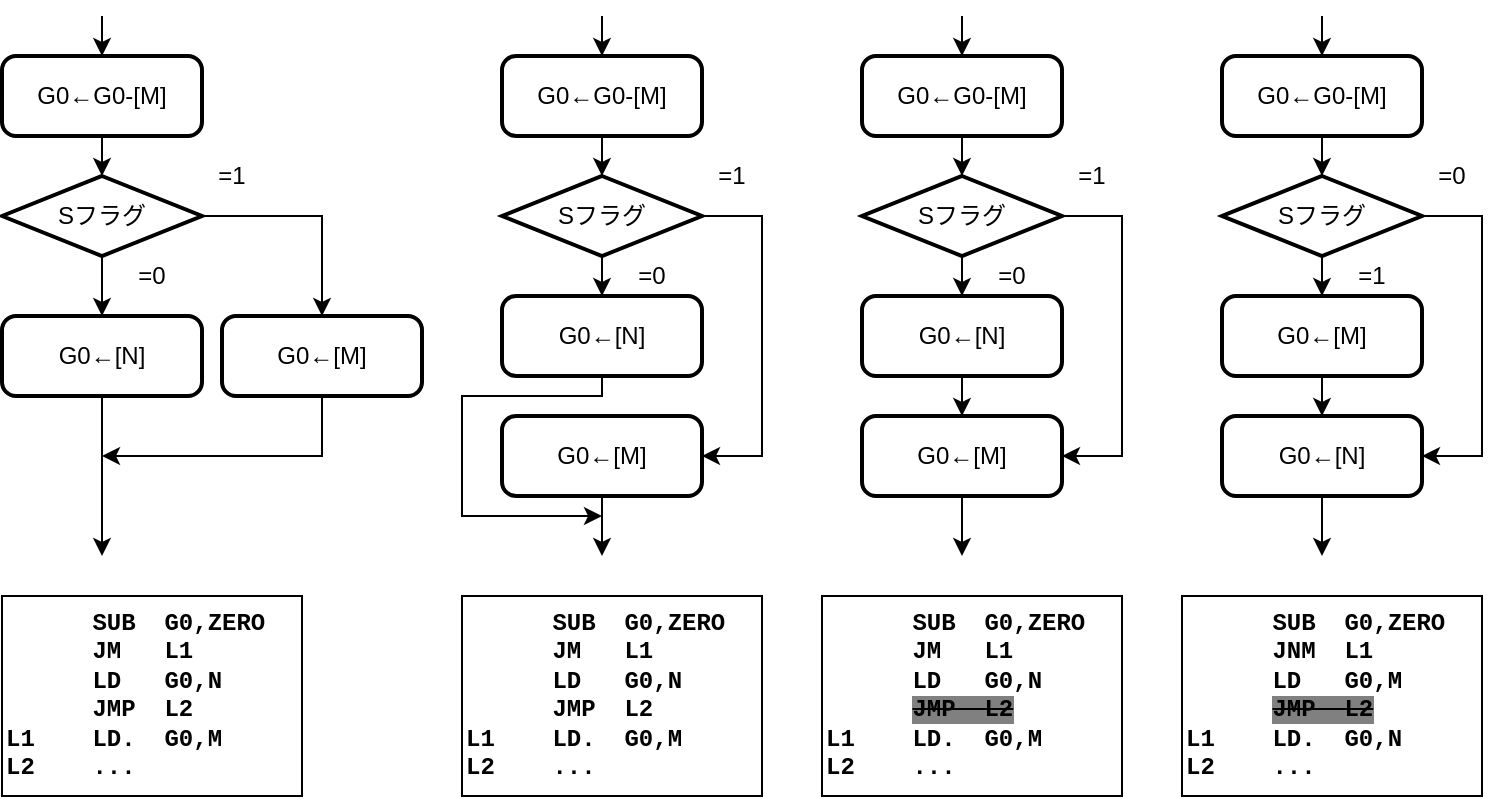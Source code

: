 <mxfile version="20.3.0" type="device"><diagram id="C5RBs43oDa-KdzZeNtuy" name="Page-1"><mxGraphModel dx="1113" dy="791" grid="1" gridSize="10" guides="1" tooltips="1" connect="1" arrows="1" fold="1" page="1" pageScale="1" pageWidth="827" pageHeight="1169" math="0" shadow="0"><root><mxCell id="WIyWlLk6GJQsqaUBKTNV-0"/><mxCell id="WIyWlLk6GJQsqaUBKTNV-1" parent="WIyWlLk6GJQsqaUBKTNV-0"/><mxCell id="MC4fbMigZgP5dmmeTEU0-8" style="edgeStyle=orthogonalEdgeStyle;rounded=0;orthogonalLoop=1;jettySize=auto;html=1;exitX=0.5;exitY=1;exitDx=0;exitDy=0;" parent="WIyWlLk6GJQsqaUBKTNV-1" source="MC4fbMigZgP5dmmeTEU0-0" edge="1"><mxGeometry relative="1" as="geometry"><mxPoint x="520" y="420" as="targetPoint"/></mxGeometry></mxCell><mxCell id="MC4fbMigZgP5dmmeTEU0-0" value="G0←[M]" style="rounded=1;whiteSpace=wrap;html=1;absoluteArcSize=1;arcSize=14;strokeWidth=2;" parent="WIyWlLk6GJQsqaUBKTNV-1" vertex="1"><mxGeometry x="470" y="350" width="100" height="40" as="geometry"/></mxCell><mxCell id="MC4fbMigZgP5dmmeTEU0-5" style="edgeStyle=orthogonalEdgeStyle;rounded=0;orthogonalLoop=1;jettySize=auto;html=1;exitX=0.5;exitY=1;exitDx=0;exitDy=0;exitPerimeter=0;entryX=0.5;entryY=0;entryDx=0;entryDy=0;" parent="WIyWlLk6GJQsqaUBKTNV-1" source="MC4fbMigZgP5dmmeTEU0-1" target="MC4fbMigZgP5dmmeTEU0-2" edge="1"><mxGeometry relative="1" as="geometry"/></mxCell><mxCell id="MC4fbMigZgP5dmmeTEU0-7" style="edgeStyle=orthogonalEdgeStyle;rounded=0;orthogonalLoop=1;jettySize=auto;html=1;exitX=1;exitY=0.5;exitDx=0;exitDy=0;exitPerimeter=0;entryX=1;entryY=0.5;entryDx=0;entryDy=0;" parent="WIyWlLk6GJQsqaUBKTNV-1" source="MC4fbMigZgP5dmmeTEU0-1" target="MC4fbMigZgP5dmmeTEU0-0" edge="1"><mxGeometry relative="1" as="geometry"><Array as="points"><mxPoint x="600" y="250"/><mxPoint x="600" y="370"/></Array></mxGeometry></mxCell><mxCell id="MC4fbMigZgP5dmmeTEU0-9" style="edgeStyle=orthogonalEdgeStyle;rounded=0;orthogonalLoop=1;jettySize=auto;html=1;exitX=0.5;exitY=0;exitDx=0;exitDy=0;exitPerimeter=0;endArrow=none;endFill=0;startArrow=classic;startFill=1;" parent="WIyWlLk6GJQsqaUBKTNV-1" source="MC4fbMigZgP5dmmeTEU0-1" edge="1"><mxGeometry relative="1" as="geometry"><mxPoint x="520" y="210" as="targetPoint"/></mxGeometry></mxCell><mxCell id="MC4fbMigZgP5dmmeTEU0-1" value="Sフラグ" style="strokeWidth=2;html=1;shape=mxgraph.flowchart.decision;whiteSpace=wrap;" parent="WIyWlLk6GJQsqaUBKTNV-1" vertex="1"><mxGeometry x="470" y="230" width="100" height="40" as="geometry"/></mxCell><mxCell id="MC4fbMigZgP5dmmeTEU0-6" style="edgeStyle=orthogonalEdgeStyle;rounded=0;orthogonalLoop=1;jettySize=auto;html=1;exitX=0.5;exitY=1;exitDx=0;exitDy=0;entryX=0.5;entryY=0;entryDx=0;entryDy=0;" parent="WIyWlLk6GJQsqaUBKTNV-1" source="MC4fbMigZgP5dmmeTEU0-2" target="MC4fbMigZgP5dmmeTEU0-0" edge="1"><mxGeometry relative="1" as="geometry"/></mxCell><mxCell id="MC4fbMigZgP5dmmeTEU0-2" value="G0←[N]" style="rounded=1;whiteSpace=wrap;html=1;absoluteArcSize=1;arcSize=14;strokeWidth=2;" parent="WIyWlLk6GJQsqaUBKTNV-1" vertex="1"><mxGeometry x="470" y="290" width="100" height="40" as="geometry"/></mxCell><mxCell id="MC4fbMigZgP5dmmeTEU0-3" value="=1" style="text;html=1;strokeColor=none;fillColor=none;align=center;verticalAlign=middle;whiteSpace=wrap;rounded=0;" parent="WIyWlLk6GJQsqaUBKTNV-1" vertex="1"><mxGeometry x="570" y="220" width="30" height="20" as="geometry"/></mxCell><mxCell id="MC4fbMigZgP5dmmeTEU0-4" value="=0" style="text;html=1;strokeColor=none;fillColor=none;align=center;verticalAlign=middle;whiteSpace=wrap;rounded=0;" parent="WIyWlLk6GJQsqaUBKTNV-1" vertex="1"><mxGeometry x="530" y="270" width="30" height="20" as="geometry"/></mxCell><mxCell id="aI1iNuWvcjOswlSr9nWX-0" style="edgeStyle=orthogonalEdgeStyle;rounded=0;orthogonalLoop=1;jettySize=auto;html=1;exitX=0.5;exitY=1;exitDx=0;exitDy=0;" parent="WIyWlLk6GJQsqaUBKTNV-1" source="aI1iNuWvcjOswlSr9nWX-1" edge="1"><mxGeometry relative="1" as="geometry"><mxPoint x="700" y="420" as="targetPoint"/></mxGeometry></mxCell><mxCell id="aI1iNuWvcjOswlSr9nWX-1" value="G0←[N]" style="rounded=1;whiteSpace=wrap;html=1;absoluteArcSize=1;arcSize=14;strokeWidth=2;" parent="WIyWlLk6GJQsqaUBKTNV-1" vertex="1"><mxGeometry x="650" y="350" width="100" height="40" as="geometry"/></mxCell><mxCell id="aI1iNuWvcjOswlSr9nWX-2" style="edgeStyle=orthogonalEdgeStyle;rounded=0;orthogonalLoop=1;jettySize=auto;html=1;exitX=0.5;exitY=1;exitDx=0;exitDy=0;exitPerimeter=0;entryX=0.5;entryY=0;entryDx=0;entryDy=0;" parent="WIyWlLk6GJQsqaUBKTNV-1" source="aI1iNuWvcjOswlSr9nWX-5" target="aI1iNuWvcjOswlSr9nWX-7" edge="1"><mxGeometry relative="1" as="geometry"/></mxCell><mxCell id="aI1iNuWvcjOswlSr9nWX-3" style="edgeStyle=orthogonalEdgeStyle;rounded=0;orthogonalLoop=1;jettySize=auto;html=1;exitX=1;exitY=0.5;exitDx=0;exitDy=0;exitPerimeter=0;entryX=1;entryY=0.5;entryDx=0;entryDy=0;" parent="WIyWlLk6GJQsqaUBKTNV-1" source="aI1iNuWvcjOswlSr9nWX-5" target="aI1iNuWvcjOswlSr9nWX-1" edge="1"><mxGeometry relative="1" as="geometry"><Array as="points"><mxPoint x="780" y="250"/><mxPoint x="780" y="370"/></Array></mxGeometry></mxCell><mxCell id="aI1iNuWvcjOswlSr9nWX-4" style="edgeStyle=orthogonalEdgeStyle;rounded=0;orthogonalLoop=1;jettySize=auto;html=1;exitX=0.5;exitY=0;exitDx=0;exitDy=0;exitPerimeter=0;endArrow=none;endFill=0;startArrow=classic;startFill=1;" parent="WIyWlLk6GJQsqaUBKTNV-1" source="aI1iNuWvcjOswlSr9nWX-5" edge="1"><mxGeometry relative="1" as="geometry"><mxPoint x="700" y="210" as="targetPoint"/></mxGeometry></mxCell><mxCell id="aI1iNuWvcjOswlSr9nWX-5" value="Sフラグ" style="strokeWidth=2;html=1;shape=mxgraph.flowchart.decision;whiteSpace=wrap;" parent="WIyWlLk6GJQsqaUBKTNV-1" vertex="1"><mxGeometry x="650" y="230" width="100" height="40" as="geometry"/></mxCell><mxCell id="aI1iNuWvcjOswlSr9nWX-6" style="edgeStyle=orthogonalEdgeStyle;rounded=0;orthogonalLoop=1;jettySize=auto;html=1;exitX=0.5;exitY=1;exitDx=0;exitDy=0;entryX=0.5;entryY=0;entryDx=0;entryDy=0;" parent="WIyWlLk6GJQsqaUBKTNV-1" source="aI1iNuWvcjOswlSr9nWX-7" target="aI1iNuWvcjOswlSr9nWX-1" edge="1"><mxGeometry relative="1" as="geometry"/></mxCell><mxCell id="aI1iNuWvcjOswlSr9nWX-7" value="G0←[M]" style="rounded=1;whiteSpace=wrap;html=1;absoluteArcSize=1;arcSize=14;strokeWidth=2;" parent="WIyWlLk6GJQsqaUBKTNV-1" vertex="1"><mxGeometry x="650" y="290" width="100" height="40" as="geometry"/></mxCell><mxCell id="aI1iNuWvcjOswlSr9nWX-8" value="=0" style="text;html=1;strokeColor=none;fillColor=none;align=center;verticalAlign=middle;whiteSpace=wrap;rounded=0;" parent="WIyWlLk6GJQsqaUBKTNV-1" vertex="1"><mxGeometry x="750" y="220" width="30" height="20" as="geometry"/></mxCell><mxCell id="aI1iNuWvcjOswlSr9nWX-9" value="=1" style="text;html=1;strokeColor=none;fillColor=none;align=center;verticalAlign=middle;whiteSpace=wrap;rounded=0;" parent="WIyWlLk6GJQsqaUBKTNV-1" vertex="1"><mxGeometry x="710" y="270" width="30" height="20" as="geometry"/></mxCell><mxCell id="7sgX_H2-JpL0iycQDkX0-0" style="edgeStyle=orthogonalEdgeStyle;rounded=0;orthogonalLoop=1;jettySize=auto;html=1;exitX=0.5;exitY=1;exitDx=0;exitDy=0;" parent="WIyWlLk6GJQsqaUBKTNV-1" source="7sgX_H2-JpL0iycQDkX0-1" edge="1"><mxGeometry relative="1" as="geometry"><mxPoint x="340" y="420" as="targetPoint"/></mxGeometry></mxCell><mxCell id="7sgX_H2-JpL0iycQDkX0-1" value="G0←[M]" style="rounded=1;whiteSpace=wrap;html=1;absoluteArcSize=1;arcSize=14;strokeWidth=2;" parent="WIyWlLk6GJQsqaUBKTNV-1" vertex="1"><mxGeometry x="290" y="350" width="100" height="40" as="geometry"/></mxCell><mxCell id="7sgX_H2-JpL0iycQDkX0-2" style="edgeStyle=orthogonalEdgeStyle;rounded=0;orthogonalLoop=1;jettySize=auto;html=1;exitX=0.5;exitY=1;exitDx=0;exitDy=0;exitPerimeter=0;entryX=0.5;entryY=0;entryDx=0;entryDy=0;" parent="WIyWlLk6GJQsqaUBKTNV-1" source="7sgX_H2-JpL0iycQDkX0-5" target="7sgX_H2-JpL0iycQDkX0-7" edge="1"><mxGeometry relative="1" as="geometry"/></mxCell><mxCell id="7sgX_H2-JpL0iycQDkX0-3" style="edgeStyle=orthogonalEdgeStyle;rounded=0;orthogonalLoop=1;jettySize=auto;html=1;exitX=1;exitY=0.5;exitDx=0;exitDy=0;exitPerimeter=0;entryX=1;entryY=0.5;entryDx=0;entryDy=0;" parent="WIyWlLk6GJQsqaUBKTNV-1" source="7sgX_H2-JpL0iycQDkX0-5" target="7sgX_H2-JpL0iycQDkX0-1" edge="1"><mxGeometry relative="1" as="geometry"><Array as="points"><mxPoint x="420" y="250"/><mxPoint x="420" y="370"/></Array></mxGeometry></mxCell><mxCell id="7sgX_H2-JpL0iycQDkX0-4" style="edgeStyle=orthogonalEdgeStyle;rounded=0;orthogonalLoop=1;jettySize=auto;html=1;exitX=0.5;exitY=0;exitDx=0;exitDy=0;exitPerimeter=0;endArrow=none;endFill=0;startArrow=classic;startFill=1;" parent="WIyWlLk6GJQsqaUBKTNV-1" source="7sgX_H2-JpL0iycQDkX0-5" edge="1"><mxGeometry relative="1" as="geometry"><mxPoint x="340" y="210" as="targetPoint"/></mxGeometry></mxCell><mxCell id="7sgX_H2-JpL0iycQDkX0-5" value="Sフラグ" style="strokeWidth=2;html=1;shape=mxgraph.flowchart.decision;whiteSpace=wrap;" parent="WIyWlLk6GJQsqaUBKTNV-1" vertex="1"><mxGeometry x="290" y="230" width="100" height="40" as="geometry"/></mxCell><mxCell id="7sgX_H2-JpL0iycQDkX0-6" style="edgeStyle=orthogonalEdgeStyle;rounded=0;orthogonalLoop=1;jettySize=auto;html=1;exitX=0.5;exitY=1;exitDx=0;exitDy=0;" parent="WIyWlLk6GJQsqaUBKTNV-1" source="7sgX_H2-JpL0iycQDkX0-7" edge="1"><mxGeometry relative="1" as="geometry"><mxPoint x="340" y="400" as="targetPoint"/><Array as="points"><mxPoint x="340" y="340"/><mxPoint x="270" y="340"/><mxPoint x="270" y="400"/></Array></mxGeometry></mxCell><mxCell id="7sgX_H2-JpL0iycQDkX0-7" value="G0←[N]" style="rounded=1;whiteSpace=wrap;html=1;absoluteArcSize=1;arcSize=14;strokeWidth=2;" parent="WIyWlLk6GJQsqaUBKTNV-1" vertex="1"><mxGeometry x="290" y="290" width="100" height="40" as="geometry"/></mxCell><mxCell id="7sgX_H2-JpL0iycQDkX0-8" value="=1" style="text;html=1;strokeColor=none;fillColor=none;align=center;verticalAlign=middle;whiteSpace=wrap;rounded=0;" parent="WIyWlLk6GJQsqaUBKTNV-1" vertex="1"><mxGeometry x="390" y="220" width="30" height="20" as="geometry"/></mxCell><mxCell id="7sgX_H2-JpL0iycQDkX0-9" value="=0" style="text;html=1;strokeColor=none;fillColor=none;align=center;verticalAlign=middle;whiteSpace=wrap;rounded=0;" parent="WIyWlLk6GJQsqaUBKTNV-1" vertex="1"><mxGeometry x="350" y="270" width="30" height="20" as="geometry"/></mxCell><mxCell id="7sgX_H2-JpL0iycQDkX0-10" value="&amp;nbsp; &amp;nbsp; &amp;nbsp; SUB&amp;nbsp; G0,ZERO&lt;br&gt;&amp;nbsp; &amp;nbsp; &amp;nbsp; JM&amp;nbsp; &amp;nbsp;L1&lt;br&gt;&amp;nbsp; &amp;nbsp; &amp;nbsp; LD&amp;nbsp; &amp;nbsp;G0,N&lt;br&gt;&amp;nbsp; &amp;nbsp; &amp;nbsp; JMP&amp;nbsp; L2&lt;br&gt;L1&amp;nbsp; &amp;nbsp; LD.&amp;nbsp; G0,M&lt;br&gt;L2&amp;nbsp; &amp;nbsp; ..." style="text;html=1;strokeColor=default;fillColor=none;align=left;verticalAlign=top;whiteSpace=wrap;rounded=0;fontStyle=1;fontFamily=Courier New;" parent="WIyWlLk6GJQsqaUBKTNV-1" vertex="1"><mxGeometry x="270" y="440" width="150" height="100" as="geometry"/></mxCell><mxCell id="7sgX_H2-JpL0iycQDkX0-11" value="&amp;nbsp; &amp;nbsp; &amp;nbsp; SUB&amp;nbsp; G0,ZERO&lt;br&gt;&amp;nbsp; &amp;nbsp; &amp;nbsp; JM&amp;nbsp; &amp;nbsp;L1&lt;br&gt;&amp;nbsp; &amp;nbsp; &amp;nbsp; LD&amp;nbsp; &amp;nbsp;G0,N&lt;br&gt;&amp;nbsp; &amp;nbsp; &amp;nbsp; &lt;span style=&quot;background-color: rgb(128, 128, 128);&quot;&gt;&lt;strike&gt;JMP&amp;nbsp; L2&lt;/strike&gt;&lt;/span&gt;&lt;br&gt;L1&amp;nbsp; &amp;nbsp; LD.&amp;nbsp; G0,M&lt;br&gt;L2&amp;nbsp; &amp;nbsp; ..." style="text;html=1;strokeColor=default;fillColor=none;align=left;verticalAlign=top;whiteSpace=wrap;rounded=0;fontStyle=1;fontFamily=Courier New;" parent="WIyWlLk6GJQsqaUBKTNV-1" vertex="1"><mxGeometry x="450" y="440" width="150" height="100" as="geometry"/></mxCell><mxCell id="7sgX_H2-JpL0iycQDkX0-12" value="&amp;nbsp; &amp;nbsp; &amp;nbsp; SUB&amp;nbsp; G0,ZERO&lt;br&gt;&amp;nbsp; &amp;nbsp; &amp;nbsp; JNM&amp;nbsp; L1&lt;br&gt;&amp;nbsp; &amp;nbsp; &amp;nbsp; LD&amp;nbsp; &amp;nbsp;G0,M&lt;br&gt;&amp;nbsp; &amp;nbsp; &amp;nbsp; &lt;span style=&quot;background-color: rgb(128, 128, 128);&quot;&gt;&lt;strike&gt;JMP&amp;nbsp; L2&lt;/strike&gt;&lt;/span&gt;&lt;br&gt;L1&amp;nbsp; &amp;nbsp; LD.&amp;nbsp; G0,N&lt;br&gt;L2&amp;nbsp; &amp;nbsp; ..." style="text;html=1;strokeColor=default;fillColor=none;align=left;verticalAlign=top;whiteSpace=wrap;rounded=0;fontStyle=1;fontFamily=Courier New;" parent="WIyWlLk6GJQsqaUBKTNV-1" vertex="1"><mxGeometry x="630" y="440" width="150" height="100" as="geometry"/></mxCell><mxCell id="7sgX_H2-JpL0iycQDkX0-13" value="G0←G0-[M]" style="rounded=1;whiteSpace=wrap;html=1;absoluteArcSize=1;arcSize=14;strokeWidth=2;" parent="WIyWlLk6GJQsqaUBKTNV-1" vertex="1"><mxGeometry x="290" y="170" width="100" height="40" as="geometry"/></mxCell><mxCell id="7sgX_H2-JpL0iycQDkX0-14" style="edgeStyle=orthogonalEdgeStyle;rounded=0;orthogonalLoop=1;jettySize=auto;html=1;exitX=0.5;exitY=0;exitDx=0;exitDy=0;exitPerimeter=0;endArrow=none;endFill=0;startArrow=classic;startFill=1;" parent="WIyWlLk6GJQsqaUBKTNV-1" edge="1"><mxGeometry relative="1" as="geometry"><mxPoint x="340" y="150" as="targetPoint"/><mxPoint x="340" y="170" as="sourcePoint"/></mxGeometry></mxCell><mxCell id="7sgX_H2-JpL0iycQDkX0-15" value="G0←G0-[M]" style="rounded=1;whiteSpace=wrap;html=1;absoluteArcSize=1;arcSize=14;strokeWidth=2;" parent="WIyWlLk6GJQsqaUBKTNV-1" vertex="1"><mxGeometry x="470" y="170" width="100" height="40" as="geometry"/></mxCell><mxCell id="7sgX_H2-JpL0iycQDkX0-16" style="edgeStyle=orthogonalEdgeStyle;rounded=0;orthogonalLoop=1;jettySize=auto;html=1;exitX=0.5;exitY=0;exitDx=0;exitDy=0;exitPerimeter=0;endArrow=none;endFill=0;startArrow=classic;startFill=1;" parent="WIyWlLk6GJQsqaUBKTNV-1" edge="1"><mxGeometry relative="1" as="geometry"><mxPoint x="520" y="150" as="targetPoint"/><mxPoint x="520" y="170" as="sourcePoint"/></mxGeometry></mxCell><mxCell id="7sgX_H2-JpL0iycQDkX0-17" value="G0←G0-[M]" style="rounded=1;whiteSpace=wrap;html=1;absoluteArcSize=1;arcSize=14;strokeWidth=2;" parent="WIyWlLk6GJQsqaUBKTNV-1" vertex="1"><mxGeometry x="650" y="170" width="100" height="40" as="geometry"/></mxCell><mxCell id="7sgX_H2-JpL0iycQDkX0-18" style="edgeStyle=orthogonalEdgeStyle;rounded=0;orthogonalLoop=1;jettySize=auto;html=1;exitX=0.5;exitY=0;exitDx=0;exitDy=0;exitPerimeter=0;endArrow=none;endFill=0;startArrow=classic;startFill=1;" parent="WIyWlLk6GJQsqaUBKTNV-1" edge="1"><mxGeometry relative="1" as="geometry"><mxPoint x="700" y="150" as="targetPoint"/><mxPoint x="700" y="170" as="sourcePoint"/></mxGeometry></mxCell><mxCell id="evNyzBRZdTgbWq3tysu--0" style="edgeStyle=orthogonalEdgeStyle;rounded=0;orthogonalLoop=1;jettySize=auto;html=1;exitX=0.5;exitY=1;exitDx=0;exitDy=0;" edge="1" source="evNyzBRZdTgbWq3tysu--1" parent="WIyWlLk6GJQsqaUBKTNV-1"><mxGeometry relative="1" as="geometry"><mxPoint x="90" y="370" as="targetPoint"/><Array as="points"><mxPoint x="200" y="370"/></Array></mxGeometry></mxCell><mxCell id="evNyzBRZdTgbWq3tysu--1" value="G0←[M]" style="rounded=1;whiteSpace=wrap;html=1;absoluteArcSize=1;arcSize=14;strokeWidth=2;" vertex="1" parent="WIyWlLk6GJQsqaUBKTNV-1"><mxGeometry x="150" y="300" width="100" height="40" as="geometry"/></mxCell><mxCell id="evNyzBRZdTgbWq3tysu--2" style="edgeStyle=orthogonalEdgeStyle;rounded=0;orthogonalLoop=1;jettySize=auto;html=1;exitX=0.5;exitY=1;exitDx=0;exitDy=0;exitPerimeter=0;entryX=0.5;entryY=0;entryDx=0;entryDy=0;" edge="1" source="evNyzBRZdTgbWq3tysu--5" target="evNyzBRZdTgbWq3tysu--7" parent="WIyWlLk6GJQsqaUBKTNV-1"><mxGeometry relative="1" as="geometry"/></mxCell><mxCell id="evNyzBRZdTgbWq3tysu--3" style="edgeStyle=orthogonalEdgeStyle;rounded=0;orthogonalLoop=1;jettySize=auto;html=1;exitX=1;exitY=0.5;exitDx=0;exitDy=0;exitPerimeter=0;entryX=0.5;entryY=0;entryDx=0;entryDy=0;" edge="1" source="evNyzBRZdTgbWq3tysu--5" target="evNyzBRZdTgbWq3tysu--1" parent="WIyWlLk6GJQsqaUBKTNV-1"><mxGeometry relative="1" as="geometry"><Array as="points"><mxPoint x="200" y="250"/></Array></mxGeometry></mxCell><mxCell id="evNyzBRZdTgbWq3tysu--4" style="edgeStyle=orthogonalEdgeStyle;rounded=0;orthogonalLoop=1;jettySize=auto;html=1;exitX=0.5;exitY=0;exitDx=0;exitDy=0;exitPerimeter=0;endArrow=none;endFill=0;startArrow=classic;startFill=1;" edge="1" source="evNyzBRZdTgbWq3tysu--5" parent="WIyWlLk6GJQsqaUBKTNV-1"><mxGeometry relative="1" as="geometry"><mxPoint x="90" y="210" as="targetPoint"/></mxGeometry></mxCell><mxCell id="evNyzBRZdTgbWq3tysu--5" value="Sフラグ" style="strokeWidth=2;html=1;shape=mxgraph.flowchart.decision;whiteSpace=wrap;" vertex="1" parent="WIyWlLk6GJQsqaUBKTNV-1"><mxGeometry x="40" y="230" width="100" height="40" as="geometry"/></mxCell><mxCell id="evNyzBRZdTgbWq3tysu--6" style="edgeStyle=orthogonalEdgeStyle;rounded=0;orthogonalLoop=1;jettySize=auto;html=1;exitX=0.5;exitY=1;exitDx=0;exitDy=0;" edge="1" source="evNyzBRZdTgbWq3tysu--7" parent="WIyWlLk6GJQsqaUBKTNV-1"><mxGeometry relative="1" as="geometry"><mxPoint x="90" y="420" as="targetPoint"/><Array as="points"><mxPoint x="90" y="370"/><mxPoint x="90" y="370"/></Array></mxGeometry></mxCell><mxCell id="evNyzBRZdTgbWq3tysu--7" value="G0←[N]" style="rounded=1;whiteSpace=wrap;html=1;absoluteArcSize=1;arcSize=14;strokeWidth=2;" vertex="1" parent="WIyWlLk6GJQsqaUBKTNV-1"><mxGeometry x="40" y="300" width="100" height="40" as="geometry"/></mxCell><mxCell id="evNyzBRZdTgbWq3tysu--8" value="=1" style="text;html=1;strokeColor=none;fillColor=none;align=center;verticalAlign=middle;whiteSpace=wrap;rounded=0;" vertex="1" parent="WIyWlLk6GJQsqaUBKTNV-1"><mxGeometry x="140" y="220" width="30" height="20" as="geometry"/></mxCell><mxCell id="evNyzBRZdTgbWq3tysu--9" value="=0" style="text;html=1;strokeColor=none;fillColor=none;align=center;verticalAlign=middle;whiteSpace=wrap;rounded=0;" vertex="1" parent="WIyWlLk6GJQsqaUBKTNV-1"><mxGeometry x="100" y="270" width="30" height="20" as="geometry"/></mxCell><mxCell id="evNyzBRZdTgbWq3tysu--10" value="&amp;nbsp; &amp;nbsp; &amp;nbsp; SUB&amp;nbsp; G0,ZERO&lt;br&gt;&amp;nbsp; &amp;nbsp; &amp;nbsp; JM&amp;nbsp; &amp;nbsp;L1&lt;br&gt;&amp;nbsp; &amp;nbsp; &amp;nbsp; LD&amp;nbsp; &amp;nbsp;G0,N&lt;br&gt;&amp;nbsp; &amp;nbsp; &amp;nbsp; JMP&amp;nbsp; L2&lt;br&gt;L1&amp;nbsp; &amp;nbsp; LD.&amp;nbsp; G0,M&lt;br&gt;L2&amp;nbsp; &amp;nbsp; ..." style="text;html=1;strokeColor=default;fillColor=none;align=left;verticalAlign=top;whiteSpace=wrap;rounded=0;fontStyle=1;fontFamily=Courier New;" vertex="1" parent="WIyWlLk6GJQsqaUBKTNV-1"><mxGeometry x="40" y="440" width="150" height="100" as="geometry"/></mxCell><mxCell id="evNyzBRZdTgbWq3tysu--11" value="G0←G0-[M]" style="rounded=1;whiteSpace=wrap;html=1;absoluteArcSize=1;arcSize=14;strokeWidth=2;" vertex="1" parent="WIyWlLk6GJQsqaUBKTNV-1"><mxGeometry x="40" y="170" width="100" height="40" as="geometry"/></mxCell><mxCell id="evNyzBRZdTgbWq3tysu--12" style="edgeStyle=orthogonalEdgeStyle;rounded=0;orthogonalLoop=1;jettySize=auto;html=1;exitX=0.5;exitY=0;exitDx=0;exitDy=0;exitPerimeter=0;endArrow=none;endFill=0;startArrow=classic;startFill=1;" edge="1" parent="WIyWlLk6GJQsqaUBKTNV-1"><mxGeometry relative="1" as="geometry"><mxPoint x="90" y="150" as="targetPoint"/><mxPoint x="90" y="170" as="sourcePoint"/></mxGeometry></mxCell></root></mxGraphModel></diagram></mxfile>